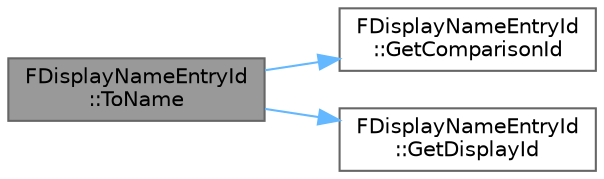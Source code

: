 digraph "FDisplayNameEntryId::ToName"
{
 // INTERACTIVE_SVG=YES
 // LATEX_PDF_SIZE
  bgcolor="transparent";
  edge [fontname=Helvetica,fontsize=10,labelfontname=Helvetica,labelfontsize=10];
  node [fontname=Helvetica,fontsize=10,shape=box,height=0.2,width=0.4];
  rankdir="LR";
  Node1 [id="Node000001",label="FDisplayNameEntryId\l::ToName",height=0.2,width=0.4,color="gray40", fillcolor="grey60", style="filled", fontcolor="black",tooltip=" "];
  Node1 -> Node2 [id="edge1_Node000001_Node000002",color="steelblue1",style="solid",tooltip=" "];
  Node2 [id="Node000002",label="FDisplayNameEntryId\l::GetComparisonId",height=0.2,width=0.4,color="grey40", fillcolor="white", style="filled",URL="$df/d5a/classFDisplayNameEntryId.html#a4ebded8575f83d63951f1d26d07409fa",tooltip=" "];
  Node1 -> Node3 [id="edge2_Node000001_Node000003",color="steelblue1",style="solid",tooltip=" "];
  Node3 [id="Node000003",label="FDisplayNameEntryId\l::GetDisplayId",height=0.2,width=0.4,color="grey40", fillcolor="white", style="filled",URL="$df/d5a/classFDisplayNameEntryId.html#aac1b62801210972ef96b3070b14a3fbf",tooltip=" "];
}
